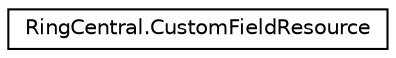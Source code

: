 digraph "Graphical Class Hierarchy"
{
 // LATEX_PDF_SIZE
  edge [fontname="Helvetica",fontsize="10",labelfontname="Helvetica",labelfontsize="10"];
  node [fontname="Helvetica",fontsize="10",shape=record];
  rankdir="LR";
  Node0 [label="RingCentral.CustomFieldResource",height=0.2,width=0.4,color="black", fillcolor="white", style="filled",URL="$classRingCentral_1_1CustomFieldResource.html",tooltip=" "];
}
